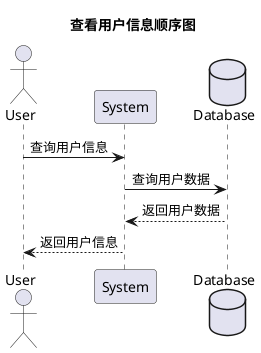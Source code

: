 @startuml
title 查看用户信息顺序图
actor User as u
participant System as s
database Database as d

u->s:查询用户信息
s->d:查询用户数据
d-->s:返回用户数据
s-->u:返回用户信息
@enduml